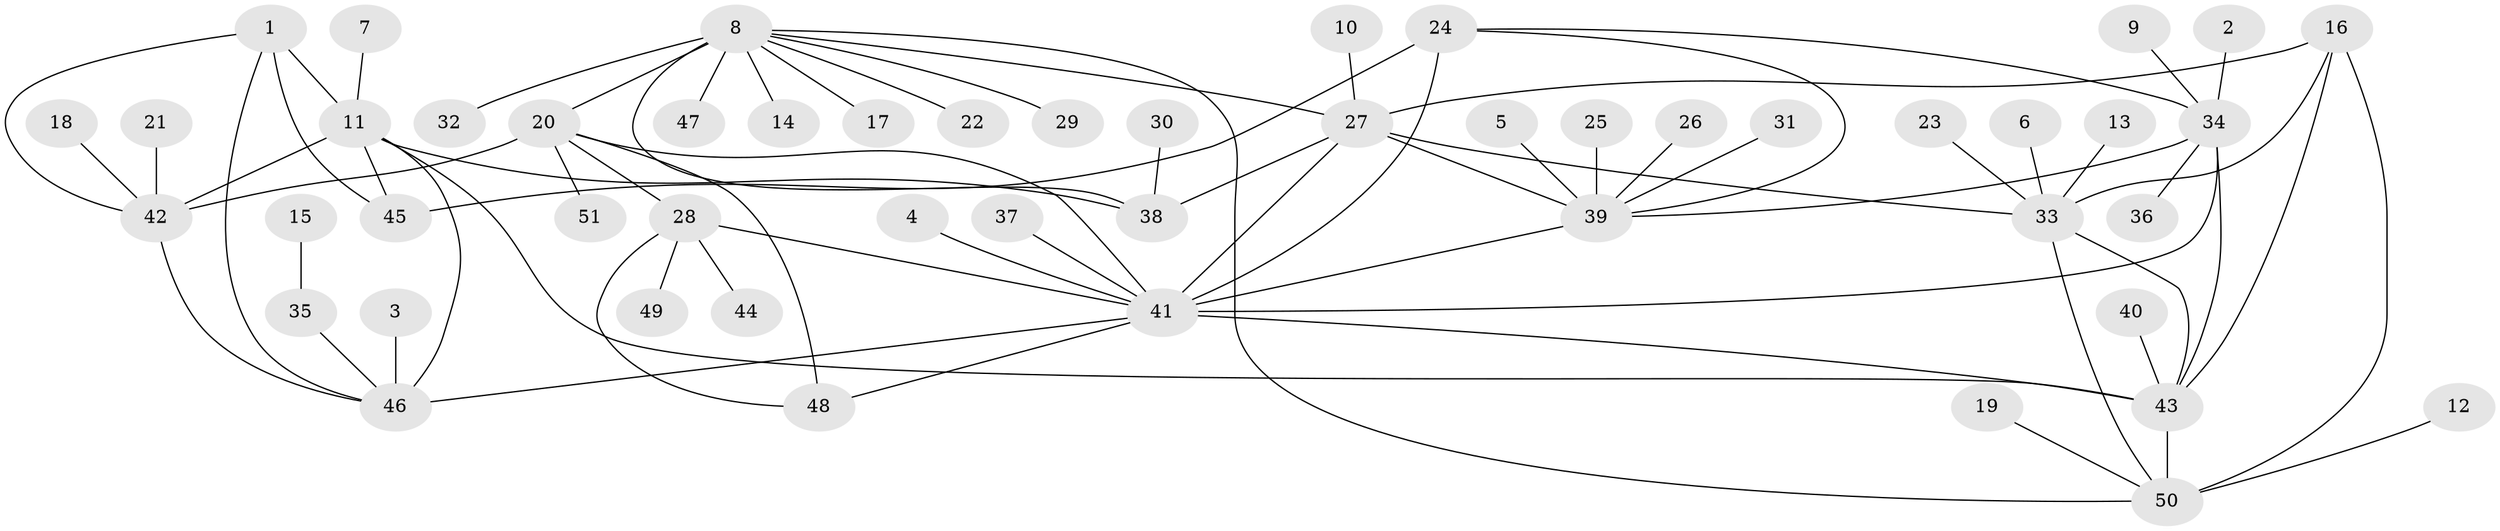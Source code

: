 // original degree distribution, {12: 0.00980392156862745, 6: 0.049019607843137254, 10: 0.049019607843137254, 4: 0.0196078431372549, 7: 0.049019607843137254, 9: 0.029411764705882353, 8: 0.0196078431372549, 5: 0.0196078431372549, 1: 0.5882352941176471, 2: 0.12745098039215685, 3: 0.0392156862745098}
// Generated by graph-tools (version 1.1) at 2025/26/03/09/25 03:26:44]
// undirected, 51 vertices, 74 edges
graph export_dot {
graph [start="1"]
  node [color=gray90,style=filled];
  1;
  2;
  3;
  4;
  5;
  6;
  7;
  8;
  9;
  10;
  11;
  12;
  13;
  14;
  15;
  16;
  17;
  18;
  19;
  20;
  21;
  22;
  23;
  24;
  25;
  26;
  27;
  28;
  29;
  30;
  31;
  32;
  33;
  34;
  35;
  36;
  37;
  38;
  39;
  40;
  41;
  42;
  43;
  44;
  45;
  46;
  47;
  48;
  49;
  50;
  51;
  1 -- 11 [weight=2.0];
  1 -- 42 [weight=1.0];
  1 -- 45 [weight=1.0];
  1 -- 46 [weight=1.0];
  2 -- 34 [weight=1.0];
  3 -- 46 [weight=1.0];
  4 -- 41 [weight=1.0];
  5 -- 39 [weight=1.0];
  6 -- 33 [weight=1.0];
  7 -- 11 [weight=1.0];
  8 -- 14 [weight=1.0];
  8 -- 17 [weight=1.0];
  8 -- 20 [weight=1.0];
  8 -- 22 [weight=1.0];
  8 -- 27 [weight=2.0];
  8 -- 29 [weight=1.0];
  8 -- 32 [weight=1.0];
  8 -- 38 [weight=4.0];
  8 -- 47 [weight=1.0];
  8 -- 50 [weight=1.0];
  9 -- 34 [weight=1.0];
  10 -- 27 [weight=1.0];
  11 -- 38 [weight=1.0];
  11 -- 42 [weight=2.0];
  11 -- 43 [weight=1.0];
  11 -- 45 [weight=1.0];
  11 -- 46 [weight=2.0];
  12 -- 50 [weight=1.0];
  13 -- 33 [weight=1.0];
  15 -- 35 [weight=1.0];
  16 -- 27 [weight=1.0];
  16 -- 33 [weight=2.0];
  16 -- 43 [weight=2.0];
  16 -- 50 [weight=2.0];
  18 -- 42 [weight=1.0];
  19 -- 50 [weight=1.0];
  20 -- 28 [weight=2.0];
  20 -- 41 [weight=2.0];
  20 -- 42 [weight=1.0];
  20 -- 48 [weight=2.0];
  20 -- 51 [weight=1.0];
  21 -- 42 [weight=1.0];
  23 -- 33 [weight=1.0];
  24 -- 34 [weight=1.0];
  24 -- 39 [weight=1.0];
  24 -- 41 [weight=2.0];
  24 -- 45 [weight=1.0];
  25 -- 39 [weight=1.0];
  26 -- 39 [weight=1.0];
  27 -- 33 [weight=1.0];
  27 -- 38 [weight=2.0];
  27 -- 39 [weight=1.0];
  27 -- 41 [weight=1.0];
  28 -- 41 [weight=1.0];
  28 -- 44 [weight=1.0];
  28 -- 48 [weight=1.0];
  28 -- 49 [weight=1.0];
  30 -- 38 [weight=1.0];
  31 -- 39 [weight=1.0];
  33 -- 43 [weight=1.0];
  33 -- 50 [weight=1.0];
  34 -- 36 [weight=1.0];
  34 -- 39 [weight=1.0];
  34 -- 41 [weight=2.0];
  34 -- 43 [weight=1.0];
  35 -- 46 [weight=1.0];
  37 -- 41 [weight=1.0];
  39 -- 41 [weight=2.0];
  40 -- 43 [weight=1.0];
  41 -- 43 [weight=2.0];
  41 -- 46 [weight=1.0];
  41 -- 48 [weight=1.0];
  42 -- 46 [weight=1.0];
  43 -- 50 [weight=1.0];
}
